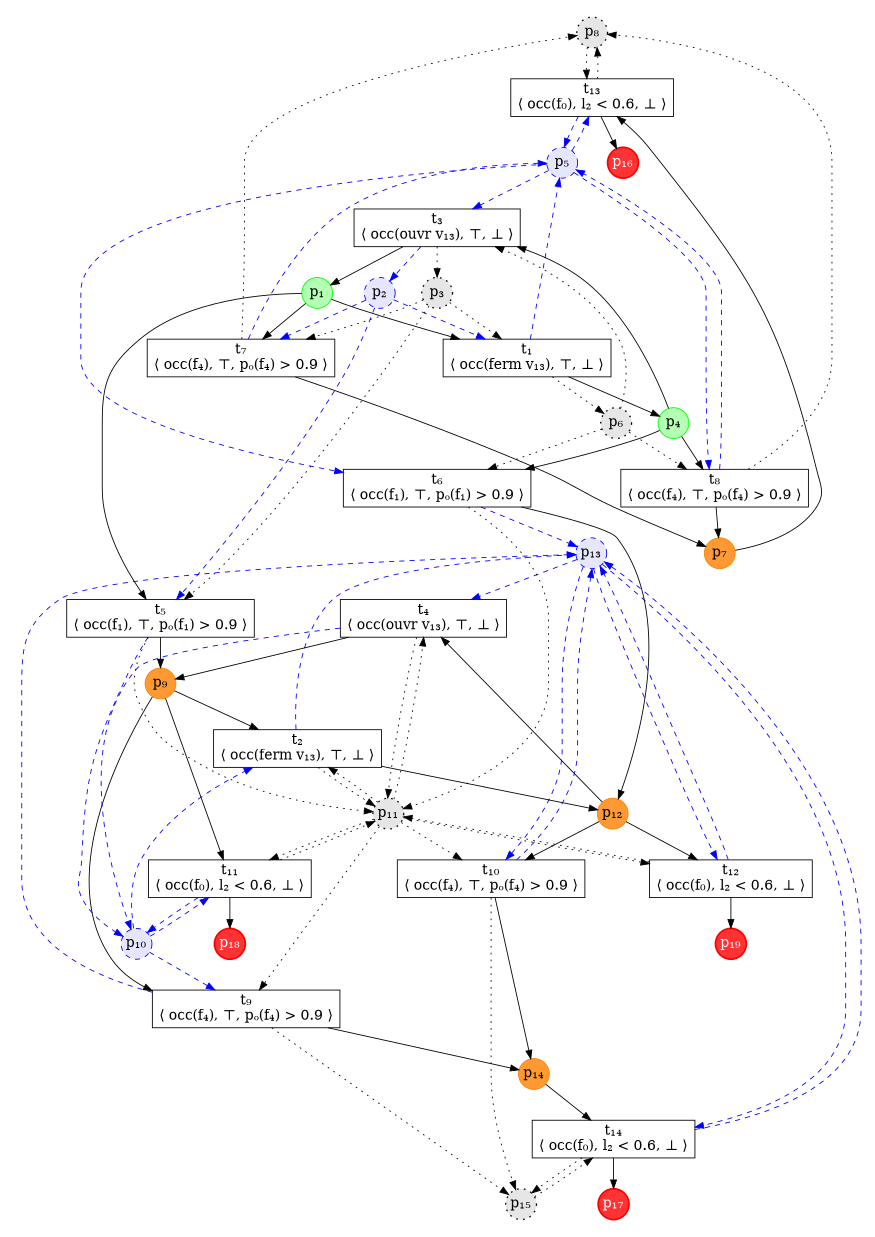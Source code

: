 digraph {
  ratio=fill;
  size="5.83,8.27!";
 node [fontsize=16];
  node [label="N", fillcolor="#FFFFFF", fontcolor="#000000", style=filled];
  edge [style="solid"];
  graph [splines="true", overlap="false"];
  subgraph cluster_139889107324544 {
    graph [
      style="invis"
    ];
    node_5
      [
        style="dotted,filled"
        label="p₈"
        fixedsize="shape"
        fillcolor="#e6e6e6"
        color="#000000"
        shape="circle"
        penwidth="1.5"
      ];
    node_7
      [
        style="filled, bold"
        fontcolor="#ffffff"
        label="p₁₇"
        fixedsize="shape"
        fillcolor="#ff3333"
        color="#ff0000"
        shape="circle"
      ];
    node_23
      [
        shape="rectangle"
        label="t₇
⟨ occ(f₄), ⊤, pₒ(f₄) > 0.9 ⟩"
      ];
    node_8
      [
        style="dashed, filled"
        label="p₂"
        fixedsize="shape"
        fillcolor="#e6e6ff"
        color="#0000ff"
        shape="circle"
      ];
    node_30
      [
        fixedsize="shape"
        fillcolor="#ff9933"
        color="#ff8000"
        shape="circle"
        label="p₉"
      ];
    node_1
      [
        style="dashed, filled"
        label="p₁₃"
        fixedsize="shape"
        fillcolor="#e6e6ff"
        color="#0000ff"
        shape="circle"
      ];
    node_26
      [
        style="filled, bold"
        fontcolor="#ffffff"
        label="p₁₈"
        fixedsize="shape"
        fillcolor="#ff3333"
        color="#ff0000"
        shape="circle"
      ];
    node_19
      [
        shape="rectangle"
        label="t₂
⟨ occ(ferm v₁₃), ⊤, ⊥ ⟩"
      ];
    node_9
      [
        style="dotted,filled"
        label="p₃"
        fixedsize="shape"
        fillcolor="#e6e6e6"
        color="#000000"
        shape="circle"
        penwidth="1.5"
      ];
    node_18
      [
        shape="rectangle"
        label="t₁₃
⟨ occ(f₀), l₂ < 0.6, ⊥ ⟩"
      ];
    node_2
      [
        shape="rectangle"
        label="t₄
⟨ occ(ouvr v₁₃), ⊤, ⊥ ⟩"
      ];
    node_28
      [
        shape="rectangle"
        label="t₁₄
⟨ occ(f₀), l₂ < 0.6, ⊥ ⟩"
      ];
    node_15
      [
        style="dotted,filled"
        label="p₁₅"
        fixedsize="shape"
        fillcolor="#e6e6e6"
        color="#000000"
        shape="circle"
        penwidth="1.5"
      ];
    node_13
      [
        shape="rectangle"
        label="t₁
⟨ occ(ferm v₁₃), ⊤, ⊥ ⟩"
      ];
    node_0
      [
        style="filled, bold"
        fontcolor="#ffffff"
        label="p₁₉"
        fixedsize="shape"
        fillcolor="#ff3333"
        color="#ff0000"
        shape="circle"
      ];
    node_3
      [
        style="filled, bold"
        fontcolor="#ffffff"
        label="p₁₆"
        fixedsize="shape"
        fillcolor="#ff3333"
        color="#ff0000"
        shape="circle"
      ];
    node_10
      [
        shape="rectangle"
        label="t₁₂
⟨ occ(f₀), l₂ < 0.6, ⊥ ⟩"
      ];
    node_21
      [
        shape="rectangle"
        label="t₁₀
⟨ occ(f₄), ⊤, pₒ(f₄) > 0.9 ⟩"
      ];
    node_11
      [
        fixedsize="shape"
        fillcolor="#ff9933"
        color="#ff8000"
        shape="circle"
        label="p₁₂"
      ];
    node_32
      [
        fixedsize="shape"
        fillcolor="#b3ffb3"
        color="#00ff00"
        shape="circle"
        label="p₁"
      ];
    node_14
      [
        shape="rectangle"
        label="t₁₁
⟨ occ(f₀), l₂ < 0.6, ⊥ ⟩"
      ];
    node_6
      [
        style="dotted,filled"
        label="p₆"
        fixedsize="shape"
        fillcolor="#e6e6e6"
        color="#000000"
        shape="circle"
        penwidth="1.5"
      ];
    node_29
      [
        shape="rectangle"
        label="t₈
⟨ occ(f₄), ⊤, pₒ(f₄) > 0.9 ⟩"
      ];
    node_31
      [
        shape="rectangle"
        label="t₉
⟨ occ(f₄), ⊤, pₒ(f₄) > 0.9 ⟩"
      ];
    node_27
      [
        fixedsize="shape"
        fillcolor="#ff9933"
        color="#ff8000"
        shape="circle"
        label="p₁₄"
      ];
    node_17
      [
        shape="rectangle"
        label="t₅
⟨ occ(f₁), ⊤, pₒ(f₁) > 0.9 ⟩"
      ];
    node_16
      [
        shape="rectangle"
        label="t₆
⟨ occ(f₁), ⊤, pₒ(f₁) > 0.9 ⟩"
      ];
    node_12
      [
        style="dashed, filled"
        label="p₁₀"
        fixedsize="shape"
        fillcolor="#e6e6ff"
        color="#0000ff"
        shape="circle"
      ];
    node_25
      [
        style="dashed, filled"
        label="p₅"
        fixedsize="shape"
        fillcolor="#e6e6ff"
        color="#0000ff"
        shape="circle"
      ];
    node_20
      [
        fixedsize="shape"
        fillcolor="#ff9933"
        color="#ff8000"
        shape="circle"
        label="p₇"
      ];
    node_22
      [
        fixedsize="shape"
        fillcolor="#b3ffb3"
        color="#00ff00"
        shape="circle"
        label="p₄"
      ];
    node_24
      [
        style="dotted,filled"
        label="p₁₁"
        fixedsize="shape"
        fillcolor="#e6e6e6"
        color="#000000"
        shape="circle"
        penwidth="1.5"
      ];
    node_4
      [
        shape="rectangle"
        label="t₃
⟨ occ(ouvr v₁₃), ⊤, ⊥ ⟩"
      ];
    node_30 -> node_31
      [
        arrowhead="normal"
        label=""
      ];
    node_22 -> node_4
      [
        arrowhead="normal"
        label=""
      ];
    node_9 -> node_23
      [
        arrowhead="normal"
        style="dotted"
        color="#000000"
        label=""
      ];
    node_29 -> node_5
      [
        arrowhead="normal"
        style="dotted"
        color="#000000"
        label=""
      ];
    node_2 -> node_30
      [
        arrowhead="normal"
        label=""
      ];
    node_1 -> node_2
      [
        arrowhead="normal"
        style="dashed"
        color="#0000ff"
        label=""
      ];
    node_24 -> node_14
      [
        arrowhead="normal"
        style="dotted"
        color="#000000"
        label=""
      ];
    node_12 -> node_19
      [
        arrowhead="normal"
        style="dashed"
        color="#0000ff"
        label=""
      ];
    node_11 -> node_10
      [
        arrowhead="normal"
        label=""
      ];
    node_21 -> node_15
      [
        arrowhead="normal"
        style="dotted"
        color="#000000"
        label=""
      ];
    node_24 -> node_10
      [
        arrowhead="normal"
        style="dotted"
        color="#000000"
        label=""
      ];
    node_29 -> node_25
      [
        arrowhead="normal"
        style="dashed"
        color="#0000ff"
        label=""
      ];
    node_24 -> node_19
      [
        arrowhead="normal"
        style="dotted"
        color="#000000"
        label=""
      ];
    node_17 -> node_24
      [
        arrowhead="normal"
        style="dotted"
        color="#000000"
        label=""
      ];
    node_5 -> node_18
      [
        arrowhead="normal"
        style="dotted"
        color="#000000"
        label=""
      ];
    node_12 -> node_31
      [
        arrowhead="normal"
        style="dashed"
        color="#0000ff"
        label=""
      ];
    node_18 -> node_25
      [
        arrowhead="normal"
        style="dashed"
        color="#0000ff"
        label=""
      ];
    node_10 -> node_24
      [
        arrowhead="normal"
        style="dotted"
        color="#000000"
        label=""
      ];
    node_13 -> node_6
      [
        arrowhead="normal"
        style="dotted"
        color="#000000"
        label=""
      ];
    node_20 -> node_18
      [
        arrowhead="normal"
        label=""
      ];
    node_11 -> node_2
      [
        arrowhead="normal"
        label=""
      ];
    node_8 -> node_23
      [
        arrowhead="normal"
        style="dashed"
        color="#0000ff"
        label=""
      ];
    node_24 -> node_31
      [
        arrowhead="normal"
        style="dotted"
        color="#000000"
        label=""
      ];
    node_25 -> node_18
      [
        arrowhead="normal"
        style="dashed"
        color="#0000ff"
        label=""
      ];
    node_4 -> node_32
      [
        arrowhead="normal"
        label=""
      ];
    node_32 -> node_13
      [
        arrowhead="normal"
        label=""
      ];
    node_14 -> node_24
      [
        arrowhead="normal"
        style="dotted"
        color="#000000"
        label=""
      ];
    node_6 -> node_29
      [
        arrowhead="normal"
        style="dotted"
        color="#000000"
        label=""
      ];
    node_25 -> node_16
      [
        arrowhead="normal"
        style="dashed"
        color="#0000ff"
        label=""
      ];
    node_15 -> node_28
      [
        arrowhead="normal"
        style="dotted"
        color="#000000"
        label=""
      ];
    node_17 -> node_12
      [
        arrowhead="normal"
        style="dashed"
        color="#0000ff"
        label=""
      ];
    node_16 -> node_24
      [
        arrowhead="normal"
        style="dotted"
        color="#000000"
        label=""
      ];
    node_10 -> node_0
      [
        arrowhead="normal"
        label=""
      ];
    node_10 -> node_1
      [
        arrowhead="normal"
        style="dashed"
        color="#0000ff"
        label=""
      ];
    node_24 -> node_2
      [
        arrowhead="normal"
        style="dotted"
        color="#000000"
        label=""
      ];
    node_32 -> node_17
      [
        arrowhead="normal"
        label=""
      ];
    node_1 -> node_10
      [
        arrowhead="normal"
        style="dashed"
        color="#0000ff"
        label=""
      ];
    node_32 -> node_23
      [
        arrowhead="normal"
        label=""
      ];
    node_13 -> node_25
      [
        arrowhead="normal"
        style="dashed"
        color="#0000ff"
        label=""
      ];
    node_11 -> node_21
      [
        arrowhead="normal"
        label=""
      ];
    node_25 -> node_29
      [
        arrowhead="normal"
        style="dashed"
        color="#0000ff"
        label=""
      ];
    node_6 -> node_16
      [
        arrowhead="normal"
        style="dotted"
        color="#000000"
        label=""
      ];
    node_28 -> node_1
      [
        arrowhead="normal"
        style="dashed"
        color="#0000ff"
        label=""
      ];
    node_16 -> node_11
      [
        arrowhead="normal"
        label=""
      ];
    node_21 -> node_1
      [
        arrowhead="normal"
        style="dashed"
        color="#0000ff"
        label=""
      ];
    node_22 -> node_16
      [
        arrowhead="normal"
        label=""
      ];
    node_6 -> node_4
      [
        arrowhead="normal"
        style="dotted"
        color="#000000"
        label=""
      ];
    node_12 -> node_14
      [
        arrowhead="normal"
        style="dashed"
        color="#0000ff"
        label=""
      ];
    node_1 -> node_21
      [
        arrowhead="normal"
        style="dashed"
        color="#0000ff"
        label=""
      ];
    node_27 -> node_28
      [
        arrowhead="normal"
        label=""
      ];
    node_18 -> node_5
      [
        arrowhead="normal"
        style="dotted"
        color="#000000"
        label=""
      ];
    node_23 -> node_20
      [
        arrowhead="normal"
        label=""
      ];
    node_8 -> node_17
      [
        arrowhead="normal"
        style="dashed"
        color="#0000ff"
        label=""
      ];
    node_28 -> node_7
      [
        arrowhead="normal"
        label=""
      ];
    node_28 -> node_15
      [
        arrowhead="normal"
        style="dotted"
        color="#000000"
        label=""
      ];
    node_16 -> node_1
      [
        arrowhead="normal"
        style="dashed"
        color="#0000ff"
        label=""
      ];
    node_18 -> node_3
      [
        arrowhead="normal"
        label=""
      ];
    node_25 -> node_4
      [
        arrowhead="normal"
        style="dashed"
        color="#0000ff"
        label=""
      ];
    node_4 -> node_8
      [
        arrowhead="normal"
        style="dashed"
        color="#0000ff"
        label=""
      ];
    node_17 -> node_30
      [
        arrowhead="normal"
        label=""
      ];
    node_31 -> node_27
      [
        arrowhead="normal"
        label=""
      ];
    node_19 -> node_24
      [
        arrowhead="normal"
        style="dotted"
        color="#000000"
        label=""
      ];
    node_19 -> node_11
      [
        arrowhead="normal"
        label=""
      ];
    node_30 -> node_14
      [
        arrowhead="normal"
        label=""
      ];
    node_31 -> node_1
      [
        arrowhead="normal"
        style="dashed"
        color="#0000ff"
        label=""
      ];
    node_23 -> node_5
      [
        arrowhead="normal"
        style="dotted"
        color="#000000"
        label=""
      ];
    node_2 -> node_24
      [
        arrowhead="normal"
        style="dotted"
        color="#000000"
        label=""
      ];
    node_14 -> node_12
      [
        arrowhead="normal"
        style="dashed"
        color="#0000ff"
        label=""
      ];
    node_4 -> node_9
      [
        arrowhead="normal"
        style="dotted"
        color="#000000"
        label=""
      ];
    node_22 -> node_29
      [
        arrowhead="normal"
        label=""
      ];
    node_9 -> node_17
      [
        arrowhead="normal"
        style="dotted"
        color="#000000"
        label=""
      ];
    node_31 -> node_15
      [
        arrowhead="normal"
        style="dotted"
        color="#000000"
        label=""
      ];
    node_13 -> node_22
      [
        arrowhead="normal"
        label=""
      ];
    node_14 -> node_26
      [
        arrowhead="normal"
        label=""
      ];
    node_23 -> node_25
      [
        arrowhead="normal"
        style="dashed"
        color="#0000ff"
        label=""
      ];
    node_9 -> node_13
      [
        arrowhead="normal"
        style="dotted"
        color="#000000"
        label=""
      ];
    node_30 -> node_19
      [
        arrowhead="normal"
        label=""
      ];
    node_8 -> node_13
      [
        arrowhead="normal"
        style="dashed"
        color="#0000ff"
        label=""
      ];
    node_29 -> node_20
      [
        arrowhead="normal"
        label=""
      ];
    node_24 -> node_21
      [
        arrowhead="normal"
        style="dotted"
        color="#000000"
        label=""
      ];
    node_19 -> node_1
      [
        arrowhead="normal"
        style="dashed"
        color="#0000ff"
        label=""
      ];
    node_2 -> node_12
      [
        arrowhead="normal"
        style="dashed"
        color="#0000ff"
        label=""
      ];
    node_21 -> node_27
      [
        arrowhead="normal"
        label=""
      ];
    node_1 -> node_28
      [
        arrowhead="normal"
        style="dashed"
        color="#0000ff"
        label=""
      ];
  }
}